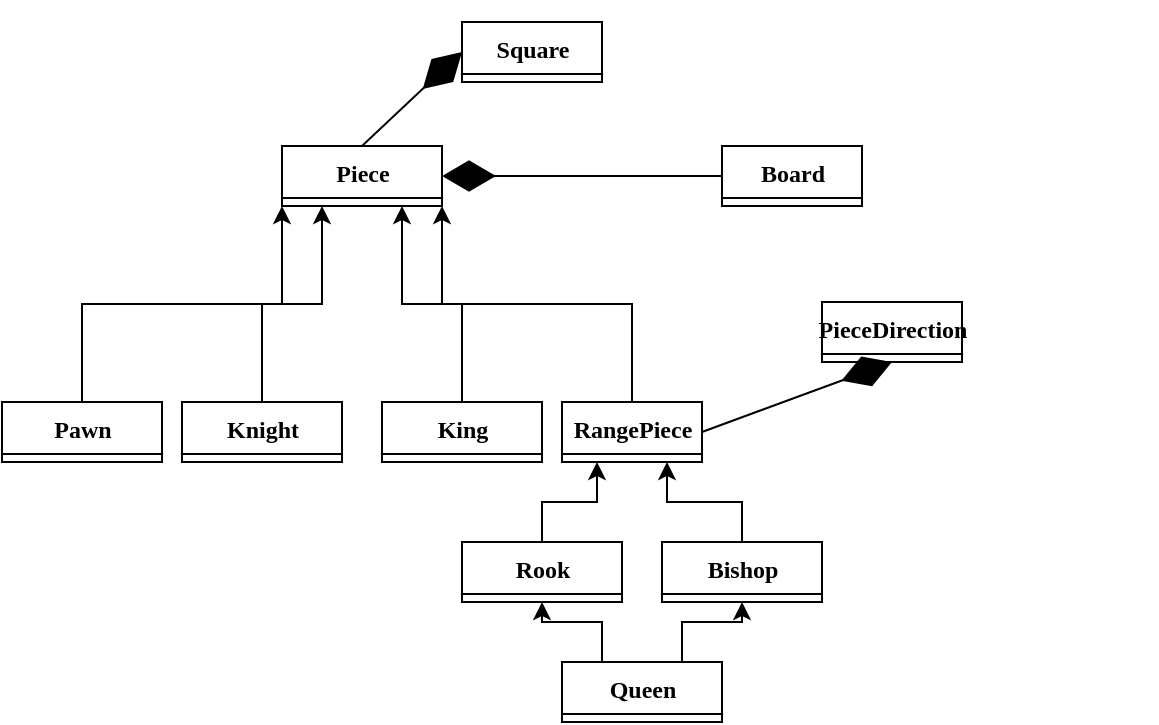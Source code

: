<mxfile version="20.7.2" type="device"><diagram name="Page-1" id="9f46799a-70d6-7492-0946-bef42562c5a5"><mxGraphModel dx="1894" dy="1288" grid="1" gridSize="10" guides="1" tooltips="1" connect="1" arrows="1" fold="1" page="1" pageScale="1" pageWidth="1100" pageHeight="850" background="none" math="0" shadow="0"><root><mxCell id="0"/><mxCell id="1" parent="0"/><mxCell id="78961159f06e98e8-17" value="Piece" style="swimlane;html=1;fontStyle=1;align=center;verticalAlign=top;childLayout=stackLayout;horizontal=1;startSize=26;horizontalStack=0;resizeParent=1;resizeLast=0;collapsible=1;marginBottom=0;swimlaneFillColor=#ffffff;rounded=0;shadow=0;comic=0;labelBackgroundColor=none;strokeWidth=1;fillColor=none;fontFamily=Verdana;fontSize=12" parent="1" vertex="1" collapsed="1"><mxGeometry x="40" y="-28" width="80" height="30" as="geometry"><mxRectangle x="40" y="-28" width="410" height="320" as="alternateBounds"/></mxGeometry></mxCell><mxCell id="78961159f06e98e8-21" value="# field: Square _square" style="text;html=1;strokeColor=none;fillColor=none;align=left;verticalAlign=top;spacingLeft=4;spacingRight=4;whiteSpace=wrap;overflow=hidden;rotatable=0;points=[[0,0.5],[1,0.5]];portConstraint=eastwest;" parent="78961159f06e98e8-17" vertex="1"><mxGeometry y="26" width="410" height="26" as="geometry"/></mxCell><mxCell id="78961159f06e98e8-23" value="# field: Square&amp;amp; _kingLocation" style="text;html=1;strokeColor=none;fillColor=none;align=left;verticalAlign=top;spacingLeft=4;spacingRight=4;whiteSpace=wrap;overflow=hidden;rotatable=0;points=[[0,0.5],[1,0.5]];portConstraint=eastwest;" parent="78961159f06e98e8-17" vertex="1"><mxGeometry y="52" width="410" height="26" as="geometry"/></mxCell><mxCell id="78961159f06e98e8-25" value="# field: bool _color&lt;br&gt;&lt;br&gt;s" style="text;html=1;strokeColor=none;fillColor=none;align=left;verticalAlign=top;spacingLeft=4;spacingRight=4;whiteSpace=wrap;overflow=hidden;rotatable=0;points=[[0,0.5],[1,0.5]];portConstraint=eastwest;" parent="78961159f06e98e8-17" vertex="1"><mxGeometry y="78" width="410" height="26" as="geometry"/></mxCell><mxCell id="MywkvUAb9Wk_E5swxYxS-29" value="# field: Piece** _board" style="text;html=1;strokeColor=none;fillColor=none;align=left;verticalAlign=top;spacingLeft=4;spacingRight=4;whiteSpace=wrap;overflow=hidden;rotatable=0;points=[[0,0.5],[1,0.5]];portConstraint=eastwest;" vertex="1" parent="78961159f06e98e8-17"><mxGeometry y="104" width="410" height="26" as="geometry"/></mxCell><mxCell id="MywkvUAb9Wk_E5swxYxS-31" value="# field: std::bitset&amp;lt;15&amp;gt;* _myControlledSquares" style="text;html=1;strokeColor=none;fillColor=none;align=left;verticalAlign=top;spacingLeft=4;spacingRight=4;whiteSpace=wrap;overflow=hidden;rotatable=0;points=[[0,0.5],[1,0.5]];portConstraint=eastwest;" vertex="1" parent="78961159f06e98e8-17"><mxGeometry y="130" width="410" height="26" as="geometry"/></mxCell><mxCell id="MywkvUAb9Wk_E5swxYxS-44" value="# field: std::bitset&amp;lt;15&amp;gt;* _enemyControlledSquares" style="text;html=1;strokeColor=none;fillColor=none;align=left;verticalAlign=top;spacingLeft=4;spacingRight=4;whiteSpace=wrap;overflow=hidden;rotatable=0;points=[[0,0.5],[1,0.5]];portConstraint=eastwest;" vertex="1" parent="78961159f06e98e8-17"><mxGeometry y="156" width="410" height="26" as="geometry"/></mxCell><mxCell id="78961159f06e98e8-19" value="" style="line;html=1;strokeWidth=1;fillColor=none;align=left;verticalAlign=middle;spacingTop=-1;spacingLeft=3;spacingRight=3;rotatable=0;labelPosition=right;points=[];portConstraint=eastwest;" parent="78961159f06e98e8-17" vertex="1"><mxGeometry y="182" width="410" height="8" as="geometry"/></mxCell><mxCell id="78961159f06e98e8-27" value="+ Piece(x, y, color, board, myControlledSquares, enemyControlledSquares)" style="text;html=1;strokeColor=none;fillColor=none;align=left;verticalAlign=top;spacingLeft=4;spacingRight=4;whiteSpace=wrap;overflow=hidden;rotatable=0;points=[[0,0.5],[1,0.5]];portConstraint=eastwest;" parent="78961159f06e98e8-17" vertex="1"><mxGeometry y="190" width="410" height="26" as="geometry"/></mxCell><mxCell id="N9ZLruLJsIw_jFffF1VG-2" value="+ bool move(target)" style="text;html=1;strokeColor=none;fillColor=none;align=left;verticalAlign=top;spacingLeft=4;spacingRight=4;whiteSpace=wrap;overflow=hidden;rotatable=0;points=[[0,0.5],[1,0.5]];portConstraint=eastwest;" parent="78961159f06e98e8-17" vertex="1"><mxGeometry y="216" width="410" height="26" as="geometry"/></mxCell><mxCell id="N9ZLruLJsIw_jFffF1VG-5" value="# bool checkValidMove(target) = 0" style="text;html=1;strokeColor=none;fillColor=none;align=left;verticalAlign=top;spacingLeft=4;spacingRight=4;whiteSpace=wrap;overflow=hidden;rotatable=0;points=[[0,0.5],[1,0.5]];portConstraint=eastwest;" parent="78961159f06e98e8-17" vertex="1"><mxGeometry y="242" width="410" height="26" as="geometry"/></mxCell><mxCell id="MywkvUAb9Wk_E5swxYxS-46" value="+ bool kingInCheck()" style="text;html=1;strokeColor=none;fillColor=none;align=left;verticalAlign=top;spacingLeft=4;spacingRight=4;whiteSpace=wrap;overflow=hidden;rotatable=0;points=[[0,0.5],[1,0.5]];portConstraint=eastwest;" vertex="1" parent="78961159f06e98e8-17"><mxGeometry y="268" width="410" height="26" as="geometry"/></mxCell><mxCell id="78961159f06e98e8-20" value="+ bool updateControlledSquares()" style="text;html=1;strokeColor=none;fillColor=none;align=left;verticalAlign=top;spacingLeft=4;spacingRight=4;whiteSpace=wrap;overflow=hidden;rotatable=0;points=[[0,0.5],[1,0.5]];portConstraint=eastwest;" parent="78961159f06e98e8-17" vertex="1"><mxGeometry y="294" width="410" height="26" as="geometry"/></mxCell><mxCell id="MywkvUAb9Wk_E5swxYxS-109" style="edgeStyle=orthogonalEdgeStyle;rounded=0;orthogonalLoop=1;jettySize=auto;html=1;exitX=0.75;exitY=0;exitDx=0;exitDy=0;entryX=0.5;entryY=1;entryDx=0;entryDy=0;" edge="1" parent="1" source="78961159f06e98e8-82" target="MywkvUAb9Wk_E5swxYxS-62"><mxGeometry relative="1" as="geometry"/></mxCell><mxCell id="MywkvUAb9Wk_E5swxYxS-110" style="edgeStyle=orthogonalEdgeStyle;rounded=0;orthogonalLoop=1;jettySize=auto;html=1;exitX=0.25;exitY=0;exitDx=0;exitDy=0;entryX=0.5;entryY=1;entryDx=0;entryDy=0;" edge="1" parent="1" source="78961159f06e98e8-82" target="MywkvUAb9Wk_E5swxYxS-68"><mxGeometry relative="1" as="geometry"/></mxCell><mxCell id="78961159f06e98e8-82" value="Queen" style="swimlane;html=1;fontStyle=1;align=center;verticalAlign=top;childLayout=stackLayout;horizontal=1;startSize=26;horizontalStack=0;resizeParent=1;resizeLast=0;collapsible=1;marginBottom=0;swimlaneFillColor=#ffffff;rounded=0;shadow=0;comic=0;labelBackgroundColor=none;strokeWidth=1;fillColor=none;fontFamily=Verdana;fontSize=12" parent="1" vertex="1" collapsed="1"><mxGeometry x="180" y="230" width="80" height="30" as="geometry"><mxRectangle x="180" y="230" width="420" height="112" as="alternateBounds"/></mxGeometry></mxCell><mxCell id="78961159f06e98e8-90" value="" style="line;html=1;strokeWidth=1;fillColor=none;align=left;verticalAlign=middle;spacingTop=-1;spacingLeft=3;spacingRight=3;rotatable=0;labelPosition=right;points=[];portConstraint=eastwest;" parent="78961159f06e98e8-82" vertex="1"><mxGeometry y="26" width="420" height="8" as="geometry"/></mxCell><mxCell id="N9ZLruLJsIw_jFffF1VG-17" value="- bool checkValidMove(target)&amp;nbsp;" style="text;html=1;strokeColor=none;fillColor=none;align=left;verticalAlign=top;spacingLeft=4;spacingRight=4;whiteSpace=wrap;overflow=hidden;rotatable=0;points=[[0,0.5],[1,0.5]];portConstraint=eastwest;" parent="78961159f06e98e8-82" vertex="1"><mxGeometry y="34" width="420" height="26" as="geometry"/></mxCell><mxCell id="N9ZLruLJsIw_jFffF1VG-19" value="+ Queen(x, y, color, board, myControlledSquares, enemyControlledSquares)" style="text;html=1;strokeColor=none;fillColor=none;align=left;verticalAlign=top;spacingLeft=4;spacingRight=4;whiteSpace=wrap;overflow=hidden;rotatable=0;points=[[0,0.5],[1,0.5]];portConstraint=eastwest;" parent="78961159f06e98e8-82" vertex="1"><mxGeometry y="60" width="420" height="26" as="geometry"/></mxCell><mxCell id="MywkvUAb9Wk_E5swxYxS-61" value="- Square checkDirection()" style="text;html=1;strokeColor=none;fillColor=none;align=left;verticalAlign=top;spacingLeft=4;spacingRight=4;whiteSpace=wrap;overflow=hidden;rotatable=0;points=[[0,0.5],[1,0.5]];portConstraint=eastwest;" vertex="1" parent="78961159f06e98e8-82"><mxGeometry y="86" width="420" height="26" as="geometry"/></mxCell><mxCell id="N9ZLruLJsIw_jFffF1VG-45" style="edgeStyle=none;shape=arrow;rounded=0;orthogonalLoop=1;jettySize=auto;html=1;entryX=0;entryY=0.25;entryDx=0;entryDy=0;elbow=vertical;" parent="1" edge="1"><mxGeometry relative="1" as="geometry"><mxPoint x="460" y="-52.5" as="sourcePoint"/><mxPoint x="460" y="-52.5" as="targetPoint"/></mxGeometry></mxCell><mxCell id="MywkvUAb9Wk_E5swxYxS-32" value="Square" style="swimlane;html=1;fontStyle=1;align=center;verticalAlign=top;childLayout=stackLayout;horizontal=1;startSize=26;horizontalStack=0;resizeParent=1;resizeLast=0;collapsible=1;marginBottom=0;swimlaneFillColor=#ffffff;rounded=0;shadow=0;comic=0;labelBackgroundColor=none;strokeWidth=1;fillColor=none;fontFamily=Verdana;fontSize=12" vertex="1" collapsed="1" parent="1"><mxGeometry x="130" y="-90" width="70" height="30" as="geometry"><mxRectangle x="130" y="-90" width="160" height="112" as="alternateBounds"/></mxGeometry></mxCell><mxCell id="MywkvUAb9Wk_E5swxYxS-33" value="+ field: unsigned int x" style="text;html=1;strokeColor=none;fillColor=none;align=left;verticalAlign=top;spacingLeft=4;spacingRight=4;whiteSpace=wrap;overflow=hidden;rotatable=0;points=[[0,0.5],[1,0.5]];portConstraint=eastwest;" vertex="1" parent="MywkvUAb9Wk_E5swxYxS-32"><mxGeometry y="26" width="160" height="26" as="geometry"/></mxCell><mxCell id="MywkvUAb9Wk_E5swxYxS-43" value="+ field: unsigned int y" style="text;html=1;strokeColor=none;fillColor=none;align=left;verticalAlign=top;spacingLeft=4;spacingRight=4;whiteSpace=wrap;overflow=hidden;rotatable=0;points=[[0,0.5],[1,0.5]];portConstraint=eastwest;" vertex="1" parent="MywkvUAb9Wk_E5swxYxS-32"><mxGeometry y="52" width="160" height="26" as="geometry"/></mxCell><mxCell id="MywkvUAb9Wk_E5swxYxS-37" value="" style="line;html=1;strokeWidth=1;fillColor=none;align=left;verticalAlign=middle;spacingTop=-1;spacingLeft=3;spacingRight=3;rotatable=0;labelPosition=right;points=[];portConstraint=eastwest;" vertex="1" parent="MywkvUAb9Wk_E5swxYxS-32"><mxGeometry y="78" width="160" height="8" as="geometry"/></mxCell><mxCell id="MywkvUAb9Wk_E5swxYxS-38" value="+ Square(x, y)" style="text;html=1;strokeColor=none;fillColor=none;align=left;verticalAlign=top;spacingLeft=4;spacingRight=4;whiteSpace=wrap;overflow=hidden;rotatable=0;points=[[0,0.5],[1,0.5]];portConstraint=eastwest;" vertex="1" parent="MywkvUAb9Wk_E5swxYxS-32"><mxGeometry y="86" width="160" height="26" as="geometry"/></mxCell><mxCell id="MywkvUAb9Wk_E5swxYxS-47" value="PieceDirection" style="swimlane;html=1;fontStyle=1;align=center;verticalAlign=top;childLayout=stackLayout;horizontal=1;startSize=26;horizontalStack=0;resizeParent=1;resizeLast=0;collapsible=1;marginBottom=0;swimlaneFillColor=#ffffff;rounded=0;shadow=0;comic=0;labelBackgroundColor=none;strokeWidth=1;fillColor=none;fontFamily=Verdana;fontSize=12" vertex="1" collapsed="1" parent="1"><mxGeometry x="310" y="50" width="70" height="30" as="geometry"><mxRectangle x="310" y="50" width="160" height="112" as="alternateBounds"/></mxGeometry></mxCell><mxCell id="MywkvUAb9Wk_E5swxYxS-48" value="+ field: int x" style="text;html=1;strokeColor=none;fillColor=none;align=left;verticalAlign=top;spacingLeft=4;spacingRight=4;whiteSpace=wrap;overflow=hidden;rotatable=0;points=[[0,0.5],[1,0.5]];portConstraint=eastwest;" vertex="1" parent="MywkvUAb9Wk_E5swxYxS-47"><mxGeometry y="26" width="160" height="26" as="geometry"/></mxCell><mxCell id="MywkvUAb9Wk_E5swxYxS-49" value="+ field: int y" style="text;html=1;strokeColor=none;fillColor=none;align=left;verticalAlign=top;spacingLeft=4;spacingRight=4;whiteSpace=wrap;overflow=hidden;rotatable=0;points=[[0,0.5],[1,0.5]];portConstraint=eastwest;" vertex="1" parent="MywkvUAb9Wk_E5swxYxS-47"><mxGeometry y="52" width="160" height="26" as="geometry"/></mxCell><mxCell id="MywkvUAb9Wk_E5swxYxS-50" value="" style="line;html=1;strokeWidth=1;fillColor=none;align=left;verticalAlign=middle;spacingTop=-1;spacingLeft=3;spacingRight=3;rotatable=0;labelPosition=right;points=[];portConstraint=eastwest;" vertex="1" parent="MywkvUAb9Wk_E5swxYxS-47"><mxGeometry y="78" width="160" height="8" as="geometry"/></mxCell><mxCell id="MywkvUAb9Wk_E5swxYxS-51" value="+ PieceDirection(x, y)" style="text;html=1;strokeColor=none;fillColor=none;align=left;verticalAlign=top;spacingLeft=4;spacingRight=4;whiteSpace=wrap;overflow=hidden;rotatable=0;points=[[0,0.5],[1,0.5]];portConstraint=eastwest;" vertex="1" parent="MywkvUAb9Wk_E5swxYxS-47"><mxGeometry y="86" width="160" height="26" as="geometry"/></mxCell><mxCell id="MywkvUAb9Wk_E5swxYxS-104" style="edgeStyle=orthogonalEdgeStyle;rounded=0;orthogonalLoop=1;jettySize=auto;html=1;exitX=0.5;exitY=0;exitDx=0;exitDy=0;entryX=1;entryY=1;entryDx=0;entryDy=0;" edge="1" parent="1" source="MywkvUAb9Wk_E5swxYxS-52" target="78961159f06e98e8-17"><mxGeometry relative="1" as="geometry"/></mxCell><mxCell id="MywkvUAb9Wk_E5swxYxS-52" value="RangePiece" style="swimlane;html=1;fontStyle=1;align=center;verticalAlign=top;childLayout=stackLayout;horizontal=1;startSize=26;horizontalStack=0;resizeParent=1;resizeLast=0;collapsible=1;marginBottom=0;swimlaneFillColor=#ffffff;rounded=0;shadow=0;comic=0;labelBackgroundColor=none;strokeWidth=1;fillColor=none;fontFamily=Verdana;fontSize=12" vertex="1" collapsed="1" parent="1"><mxGeometry x="180" y="100" width="70" height="30" as="geometry"><mxRectangle x="180" y="100" width="290" height="138" as="alternateBounds"/></mxGeometry></mxCell><mxCell id="MywkvUAb9Wk_E5swxYxS-55" value="" style="line;html=1;strokeWidth=1;fillColor=none;align=left;verticalAlign=middle;spacingTop=-1;spacingLeft=3;spacingRight=3;rotatable=0;labelPosition=right;points=[];portConstraint=eastwest;" vertex="1" parent="MywkvUAb9Wk_E5swxYxS-52"><mxGeometry y="26" width="290" height="8" as="geometry"/></mxCell><mxCell id="MywkvUAb9Wk_E5swxYxS-56" value="# bool checkClearWay(pieceDirection, targetSquare)" style="text;html=1;strokeColor=none;fillColor=none;align=left;verticalAlign=top;spacingLeft=4;spacingRight=4;whiteSpace=wrap;overflow=hidden;rotatable=0;points=[[0,0.5],[1,0.5]];portConstraint=eastwest;" vertex="1" parent="MywkvUAb9Wk_E5swxYxS-52"><mxGeometry y="34" width="290" height="26" as="geometry"/></mxCell><mxCell id="MywkvUAb9Wk_E5swxYxS-58" value="# Square checkDirection() = 0" style="text;html=1;strokeColor=none;fillColor=none;align=left;verticalAlign=top;spacingLeft=4;spacingRight=4;whiteSpace=wrap;overflow=hidden;rotatable=0;points=[[0,0.5],[1,0.5]];portConstraint=eastwest;" vertex="1" parent="MywkvUAb9Wk_E5swxYxS-52"><mxGeometry y="60" width="290" height="26" as="geometry"/></mxCell><mxCell id="MywkvUAb9Wk_E5swxYxS-105" style="edgeStyle=orthogonalEdgeStyle;rounded=0;orthogonalLoop=1;jettySize=auto;html=1;exitX=0.5;exitY=0;exitDx=0;exitDy=0;entryX=0.75;entryY=1;entryDx=0;entryDy=0;" edge="1" parent="1" source="MywkvUAb9Wk_E5swxYxS-62" target="MywkvUAb9Wk_E5swxYxS-52"><mxGeometry relative="1" as="geometry"/></mxCell><mxCell id="MywkvUAb9Wk_E5swxYxS-62" value="Bishop" style="swimlane;html=1;fontStyle=1;align=center;verticalAlign=top;childLayout=stackLayout;horizontal=1;startSize=26;horizontalStack=0;resizeParent=1;resizeLast=0;collapsible=1;marginBottom=0;swimlaneFillColor=#ffffff;rounded=0;shadow=0;comic=0;labelBackgroundColor=none;strokeWidth=1;fillColor=none;fontFamily=Verdana;fontSize=12" vertex="1" collapsed="1" parent="1"><mxGeometry x="230" y="170" width="80" height="30" as="geometry"><mxRectangle x="230" y="170" width="420" height="114" as="alternateBounds"/></mxGeometry></mxCell><mxCell id="MywkvUAb9Wk_E5swxYxS-63" value="" style="line;html=1;strokeWidth=1;fillColor=none;align=left;verticalAlign=middle;spacingTop=-1;spacingLeft=3;spacingRight=3;rotatable=0;labelPosition=right;points=[];portConstraint=eastwest;" vertex="1" parent="MywkvUAb9Wk_E5swxYxS-62"><mxGeometry y="26" width="420" height="8" as="geometry"/></mxCell><mxCell id="MywkvUAb9Wk_E5swxYxS-64" value="- bool checkValidMove(target)&amp;nbsp;" style="text;html=1;strokeColor=none;fillColor=none;align=left;verticalAlign=top;spacingLeft=4;spacingRight=4;whiteSpace=wrap;overflow=hidden;rotatable=0;points=[[0,0.5],[1,0.5]];portConstraint=eastwest;" vertex="1" parent="MywkvUAb9Wk_E5swxYxS-62"><mxGeometry y="34" width="420" height="26" as="geometry"/></mxCell><mxCell id="MywkvUAb9Wk_E5swxYxS-65" value="+ Bishop(x, y, color, board, myControlledSquares, enemyControlledSquares)" style="text;html=1;strokeColor=none;fillColor=none;align=left;verticalAlign=top;spacingLeft=4;spacingRight=4;whiteSpace=wrap;overflow=hidden;rotatable=0;points=[[0,0.5],[1,0.5]];portConstraint=eastwest;" vertex="1" parent="MywkvUAb9Wk_E5swxYxS-62"><mxGeometry y="60" width="420" height="26" as="geometry"/></mxCell><mxCell id="MywkvUAb9Wk_E5swxYxS-67" value="# Square checkDirection()" style="text;html=1;strokeColor=none;fillColor=none;align=left;verticalAlign=top;spacingLeft=4;spacingRight=4;whiteSpace=wrap;overflow=hidden;rotatable=0;points=[[0,0.5],[1,0.5]];portConstraint=eastwest;" vertex="1" parent="MywkvUAb9Wk_E5swxYxS-62"><mxGeometry y="86" width="420" height="26" as="geometry"/></mxCell><mxCell id="MywkvUAb9Wk_E5swxYxS-108" style="edgeStyle=orthogonalEdgeStyle;rounded=0;orthogonalLoop=1;jettySize=auto;html=1;exitX=0.5;exitY=0;exitDx=0;exitDy=0;entryX=0.25;entryY=1;entryDx=0;entryDy=0;" edge="1" parent="1" source="MywkvUAb9Wk_E5swxYxS-68" target="MywkvUAb9Wk_E5swxYxS-52"><mxGeometry relative="1" as="geometry"/></mxCell><mxCell id="MywkvUAb9Wk_E5swxYxS-68" value="Rook" style="swimlane;html=1;fontStyle=1;align=center;verticalAlign=top;childLayout=stackLayout;horizontal=1;startSize=26;horizontalStack=0;resizeParent=1;resizeLast=0;collapsible=1;marginBottom=0;swimlaneFillColor=#ffffff;rounded=0;shadow=0;comic=0;labelBackgroundColor=none;strokeWidth=1;fillColor=none;fontFamily=Verdana;fontSize=12" vertex="1" collapsed="1" parent="1"><mxGeometry x="130" y="170" width="80" height="30" as="geometry"><mxRectangle x="130" y="170" width="420" height="112" as="alternateBounds"/></mxGeometry></mxCell><mxCell id="MywkvUAb9Wk_E5swxYxS-69" value="" style="line;html=1;strokeWidth=1;fillColor=none;align=left;verticalAlign=middle;spacingTop=-1;spacingLeft=3;spacingRight=3;rotatable=0;labelPosition=right;points=[];portConstraint=eastwest;" vertex="1" parent="MywkvUAb9Wk_E5swxYxS-68"><mxGeometry y="26" width="420" height="8" as="geometry"/></mxCell><mxCell id="MywkvUAb9Wk_E5swxYxS-70" value="- bool checkValidMove(target)&amp;nbsp;" style="text;html=1;strokeColor=none;fillColor=none;align=left;verticalAlign=top;spacingLeft=4;spacingRight=4;whiteSpace=wrap;overflow=hidden;rotatable=0;points=[[0,0.5],[1,0.5]];portConstraint=eastwest;" vertex="1" parent="MywkvUAb9Wk_E5swxYxS-68"><mxGeometry y="34" width="420" height="26" as="geometry"/></mxCell><mxCell id="MywkvUAb9Wk_E5swxYxS-71" value="+ Rook(x, y, color, board, myControlledSquares, enemyControlledSquares)" style="text;html=1;strokeColor=none;fillColor=none;align=left;verticalAlign=top;spacingLeft=4;spacingRight=4;whiteSpace=wrap;overflow=hidden;rotatable=0;points=[[0,0.5],[1,0.5]];portConstraint=eastwest;" vertex="1" parent="MywkvUAb9Wk_E5swxYxS-68"><mxGeometry y="60" width="420" height="26" as="geometry"/></mxCell><mxCell id="MywkvUAb9Wk_E5swxYxS-73" value="# Square checkDirection()" style="text;html=1;strokeColor=none;fillColor=none;align=left;verticalAlign=top;spacingLeft=4;spacingRight=4;whiteSpace=wrap;overflow=hidden;rotatable=0;points=[[0,0.5],[1,0.5]];portConstraint=eastwest;" vertex="1" parent="MywkvUAb9Wk_E5swxYxS-68"><mxGeometry y="86" width="420" height="26" as="geometry"/></mxCell><mxCell id="MywkvUAb9Wk_E5swxYxS-99" style="edgeStyle=orthogonalEdgeStyle;rounded=0;orthogonalLoop=1;jettySize=auto;html=1;exitX=0.5;exitY=0;exitDx=0;exitDy=0;entryX=0;entryY=1;entryDx=0;entryDy=0;" edge="1" parent="1" source="MywkvUAb9Wk_E5swxYxS-74" target="78961159f06e98e8-17"><mxGeometry relative="1" as="geometry"/></mxCell><mxCell id="MywkvUAb9Wk_E5swxYxS-74" value="Pawn" style="swimlane;html=1;fontStyle=1;align=center;verticalAlign=top;childLayout=stackLayout;horizontal=1;startSize=26;horizontalStack=0;resizeParent=1;resizeLast=0;collapsible=1;marginBottom=0;swimlaneFillColor=#ffffff;rounded=0;shadow=0;comic=0;labelBackgroundColor=none;strokeWidth=1;fillColor=none;fontFamily=Verdana;fontSize=12" vertex="1" collapsed="1" parent="1"><mxGeometry x="-100" y="100" width="80" height="30" as="geometry"><mxRectangle x="-100" y="100" width="420" height="164" as="alternateBounds"/></mxGeometry></mxCell><mxCell id="MywkvUAb9Wk_E5swxYxS-81" value="- bool _moved" style="text;html=1;strokeColor=none;fillColor=none;align=left;verticalAlign=top;spacingLeft=4;spacingRight=4;whiteSpace=wrap;overflow=hidden;rotatable=0;points=[[0,0.5],[1,0.5]];portConstraint=eastwest;" vertex="1" parent="MywkvUAb9Wk_E5swxYxS-74"><mxGeometry y="26" width="420" height="26" as="geometry"/></mxCell><mxCell id="MywkvUAb9Wk_E5swxYxS-75" value="" style="line;html=1;strokeWidth=1;fillColor=none;align=left;verticalAlign=middle;spacingTop=-1;spacingLeft=3;spacingRight=3;rotatable=0;labelPosition=right;points=[];portConstraint=eastwest;" vertex="1" parent="MywkvUAb9Wk_E5swxYxS-74"><mxGeometry y="52" width="420" height="8" as="geometry"/></mxCell><mxCell id="MywkvUAb9Wk_E5swxYxS-76" value="- bool checkValidMove(target)&amp;nbsp;" style="text;html=1;strokeColor=none;fillColor=none;align=left;verticalAlign=top;spacingLeft=4;spacingRight=4;whiteSpace=wrap;overflow=hidden;rotatable=0;points=[[0,0.5],[1,0.5]];portConstraint=eastwest;" vertex="1" parent="MywkvUAb9Wk_E5swxYxS-74"><mxGeometry y="60" width="420" height="26" as="geometry"/></mxCell><mxCell id="MywkvUAb9Wk_E5swxYxS-77" value="+ Pawn(x, y, color, board, myControlledSquares, enemyControlledSquares)" style="text;html=1;strokeColor=none;fillColor=none;align=left;verticalAlign=top;spacingLeft=4;spacingRight=4;whiteSpace=wrap;overflow=hidden;rotatable=0;points=[[0,0.5],[1,0.5]];portConstraint=eastwest;" vertex="1" parent="MywkvUAb9Wk_E5swxYxS-74"><mxGeometry y="86" width="420" height="26" as="geometry"/></mxCell><mxCell id="MywkvUAb9Wk_E5swxYxS-78" value="- bool checkForwardTwice()" style="text;html=1;strokeColor=none;fillColor=none;align=left;verticalAlign=top;spacingLeft=4;spacingRight=4;whiteSpace=wrap;overflow=hidden;rotatable=0;points=[[0,0.5],[1,0.5]];portConstraint=eastwest;" vertex="1" parent="MywkvUAb9Wk_E5swxYxS-74"><mxGeometry y="112" width="420" height="26" as="geometry"/></mxCell><mxCell id="MywkvUAb9Wk_E5swxYxS-79" value="- bool checkCapturing()" style="text;html=1;strokeColor=none;fillColor=none;align=left;verticalAlign=top;spacingLeft=4;spacingRight=4;whiteSpace=wrap;overflow=hidden;rotatable=0;points=[[0,0.5],[1,0.5]];portConstraint=eastwest;" vertex="1" parent="MywkvUAb9Wk_E5swxYxS-74"><mxGeometry y="138" width="420" height="26" as="geometry"/></mxCell><mxCell id="MywkvUAb9Wk_E5swxYxS-102" style="edgeStyle=orthogonalEdgeStyle;rounded=0;orthogonalLoop=1;jettySize=auto;html=1;exitX=0.5;exitY=0;exitDx=0;exitDy=0;entryX=0.25;entryY=1;entryDx=0;entryDy=0;" edge="1" parent="1" source="MywkvUAb9Wk_E5swxYxS-82" target="78961159f06e98e8-17"><mxGeometry relative="1" as="geometry"/></mxCell><mxCell id="MywkvUAb9Wk_E5swxYxS-82" value="Knight" style="swimlane;html=1;fontStyle=1;align=center;verticalAlign=top;childLayout=stackLayout;horizontal=1;startSize=26;horizontalStack=0;resizeParent=1;resizeLast=0;collapsible=1;marginBottom=0;swimlaneFillColor=#ffffff;rounded=0;shadow=0;comic=0;labelBackgroundColor=none;strokeWidth=1;fillColor=none;fontFamily=Verdana;fontSize=12" vertex="1" collapsed="1" parent="1"><mxGeometry x="-10" y="100" width="80" height="30" as="geometry"><mxRectangle x="-10" y="100" width="420" height="90" as="alternateBounds"/></mxGeometry></mxCell><mxCell id="MywkvUAb9Wk_E5swxYxS-83" value="" style="line;html=1;strokeWidth=1;fillColor=none;align=left;verticalAlign=middle;spacingTop=-1;spacingLeft=3;spacingRight=3;rotatable=0;labelPosition=right;points=[];portConstraint=eastwest;" vertex="1" parent="MywkvUAb9Wk_E5swxYxS-82"><mxGeometry y="26" width="420" height="8" as="geometry"/></mxCell><mxCell id="MywkvUAb9Wk_E5swxYxS-84" value="- bool checkValidMove(target)&amp;nbsp;" style="text;html=1;strokeColor=none;fillColor=none;align=left;verticalAlign=top;spacingLeft=4;spacingRight=4;whiteSpace=wrap;overflow=hidden;rotatable=0;points=[[0,0.5],[1,0.5]];portConstraint=eastwest;" vertex="1" parent="MywkvUAb9Wk_E5swxYxS-82"><mxGeometry y="34" width="420" height="26" as="geometry"/></mxCell><mxCell id="MywkvUAb9Wk_E5swxYxS-85" value="+ Knight(x, y, color, board, myControlledSquares, enemyControlledSquares)" style="text;html=1;strokeColor=none;fillColor=none;align=left;verticalAlign=top;spacingLeft=4;spacingRight=4;whiteSpace=wrap;overflow=hidden;rotatable=0;points=[[0,0.5],[1,0.5]];portConstraint=eastwest;" vertex="1" parent="MywkvUAb9Wk_E5swxYxS-82"><mxGeometry y="60" width="420" height="26" as="geometry"/></mxCell><mxCell id="MywkvUAb9Wk_E5swxYxS-103" style="edgeStyle=orthogonalEdgeStyle;rounded=0;orthogonalLoop=1;jettySize=auto;html=1;exitX=0.5;exitY=0;exitDx=0;exitDy=0;entryX=0.75;entryY=1;entryDx=0;entryDy=0;" edge="1" parent="1" source="MywkvUAb9Wk_E5swxYxS-87" target="78961159f06e98e8-17"><mxGeometry relative="1" as="geometry"/></mxCell><mxCell id="MywkvUAb9Wk_E5swxYxS-87" value="King" style="swimlane;html=1;fontStyle=1;align=center;verticalAlign=top;childLayout=stackLayout;horizontal=1;startSize=26;horizontalStack=0;resizeParent=1;resizeLast=0;collapsible=1;marginBottom=0;swimlaneFillColor=#ffffff;rounded=0;shadow=0;comic=0;labelBackgroundColor=none;strokeWidth=1;fillColor=none;fontFamily=Verdana;fontSize=12" vertex="1" collapsed="1" parent="1"><mxGeometry x="90" y="100" width="80" height="30" as="geometry"><mxRectangle x="90" y="100" width="420" height="90" as="alternateBounds"/></mxGeometry></mxCell><mxCell id="MywkvUAb9Wk_E5swxYxS-88" value="" style="line;html=1;strokeWidth=1;fillColor=none;align=left;verticalAlign=middle;spacingTop=-1;spacingLeft=3;spacingRight=3;rotatable=0;labelPosition=right;points=[];portConstraint=eastwest;" vertex="1" parent="MywkvUAb9Wk_E5swxYxS-87"><mxGeometry y="26" width="420" height="8" as="geometry"/></mxCell><mxCell id="MywkvUAb9Wk_E5swxYxS-89" value="- bool checkValidMove(target)&amp;nbsp;" style="text;html=1;strokeColor=none;fillColor=none;align=left;verticalAlign=top;spacingLeft=4;spacingRight=4;whiteSpace=wrap;overflow=hidden;rotatable=0;points=[[0,0.5],[1,0.5]];portConstraint=eastwest;" vertex="1" parent="MywkvUAb9Wk_E5swxYxS-87"><mxGeometry y="34" width="420" height="26" as="geometry"/></mxCell><mxCell id="MywkvUAb9Wk_E5swxYxS-90" value="+ King(x, y, color, board, myControlledSquares, enemyControlledSquares)" style="text;html=1;strokeColor=none;fillColor=none;align=left;verticalAlign=top;spacingLeft=4;spacingRight=4;whiteSpace=wrap;overflow=hidden;rotatable=0;points=[[0,0.5],[1,0.5]];portConstraint=eastwest;" vertex="1" parent="MywkvUAb9Wk_E5swxYxS-87"><mxGeometry y="60" width="420" height="26" as="geometry"/></mxCell><mxCell id="MywkvUAb9Wk_E5swxYxS-91" value="Board" style="swimlane;html=1;fontStyle=1;align=center;verticalAlign=top;childLayout=stackLayout;horizontal=1;startSize=26;horizontalStack=0;resizeParent=1;resizeLast=0;collapsible=1;marginBottom=0;swimlaneFillColor=#ffffff;rounded=0;shadow=0;comic=0;labelBackgroundColor=none;strokeWidth=1;fillColor=none;fontFamily=Verdana;fontSize=12" vertex="1" collapsed="1" parent="1"><mxGeometry x="260" y="-28" width="70" height="30" as="geometry"><mxRectangle x="260" y="-28" width="160" height="112" as="alternateBounds"/></mxGeometry></mxCell><mxCell id="MywkvUAb9Wk_E5swxYxS-93" value="- field: Piece*** _board" style="text;html=1;strokeColor=none;fillColor=none;align=left;verticalAlign=top;spacingLeft=4;spacingRight=4;whiteSpace=wrap;overflow=hidden;rotatable=0;points=[[0,0.5],[1,0.5]];portConstraint=eastwest;" vertex="1" parent="MywkvUAb9Wk_E5swxYxS-91"><mxGeometry y="26" width="160" height="26" as="geometry"/></mxCell><mxCell id="MywkvUAb9Wk_E5swxYxS-94" value="" style="line;html=1;strokeWidth=1;fillColor=none;align=left;verticalAlign=middle;spacingTop=-1;spacingLeft=3;spacingRight=3;rotatable=0;labelPosition=right;points=[];portConstraint=eastwest;" vertex="1" parent="MywkvUAb9Wk_E5swxYxS-91"><mxGeometry y="52" width="160" height="8" as="geometry"/></mxCell><mxCell id="MywkvUAb9Wk_E5swxYxS-95" value="+ Board()" style="text;html=1;strokeColor=none;fillColor=none;align=left;verticalAlign=top;spacingLeft=4;spacingRight=4;whiteSpace=wrap;overflow=hidden;rotatable=0;points=[[0,0.5],[1,0.5]];portConstraint=eastwest;" vertex="1" parent="MywkvUAb9Wk_E5swxYxS-91"><mxGeometry y="60" width="160" height="26" as="geometry"/></mxCell><mxCell id="MywkvUAb9Wk_E5swxYxS-96" value="+ void Play()" style="text;html=1;strokeColor=none;fillColor=none;align=left;verticalAlign=top;spacingLeft=4;spacingRight=4;whiteSpace=wrap;overflow=hidden;rotatable=0;points=[[0,0.5],[1,0.5]];portConstraint=eastwest;" vertex="1" parent="MywkvUAb9Wk_E5swxYxS-91"><mxGeometry y="86" width="160" height="26" as="geometry"/></mxCell><mxCell id="MywkvUAb9Wk_E5swxYxS-116" value="" style="endArrow=diamondThin;endFill=1;endSize=24;html=1;rounded=0;entryX=0;entryY=0.5;entryDx=0;entryDy=0;exitX=0.5;exitY=0;exitDx=0;exitDy=0;" edge="1" parent="1" source="78961159f06e98e8-17" target="MywkvUAb9Wk_E5swxYxS-32"><mxGeometry width="160" relative="1" as="geometry"><mxPoint x="-60" y="-75.5" as="sourcePoint"/><mxPoint x="100" y="-75.5" as="targetPoint"/></mxGeometry></mxCell><mxCell id="MywkvUAb9Wk_E5swxYxS-117" value="" style="endArrow=diamondThin;endFill=1;endSize=24;html=1;rounded=0;exitX=1;exitY=0.5;exitDx=0;exitDy=0;entryX=0.5;entryY=1;entryDx=0;entryDy=0;" edge="1" parent="1" source="MywkvUAb9Wk_E5swxYxS-52" target="MywkvUAb9Wk_E5swxYxS-47"><mxGeometry width="160" relative="1" as="geometry"><mxPoint x="290" y="114.5" as="sourcePoint"/><mxPoint x="450" y="114.5" as="targetPoint"/></mxGeometry></mxCell><mxCell id="MywkvUAb9Wk_E5swxYxS-118" value="" style="endArrow=diamondThin;endFill=1;endSize=24;html=1;rounded=0;entryX=1;entryY=0.5;entryDx=0;entryDy=0;exitX=0;exitY=0.5;exitDx=0;exitDy=0;" edge="1" parent="1" source="MywkvUAb9Wk_E5swxYxS-91" target="78961159f06e98e8-17"><mxGeometry width="160" relative="1" as="geometry"><mxPoint x="220" y="-50" as="sourcePoint"/><mxPoint x="380" y="-50" as="targetPoint"/></mxGeometry></mxCell></root></mxGraphModel></diagram></mxfile>